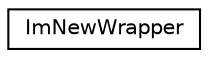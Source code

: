digraph "Graphical Class Hierarchy"
{
 // LATEX_PDF_SIZE
  edge [fontname="Helvetica",fontsize="10",labelfontname="Helvetica",labelfontsize="10"];
  node [fontname="Helvetica",fontsize="10",shape=record];
  rankdir="LR";
  Node0 [label="ImNewWrapper",height=0.2,width=0.4,color="black", fillcolor="white", style="filled",URL="$structImNewWrapper.html",tooltip=" "];
}
